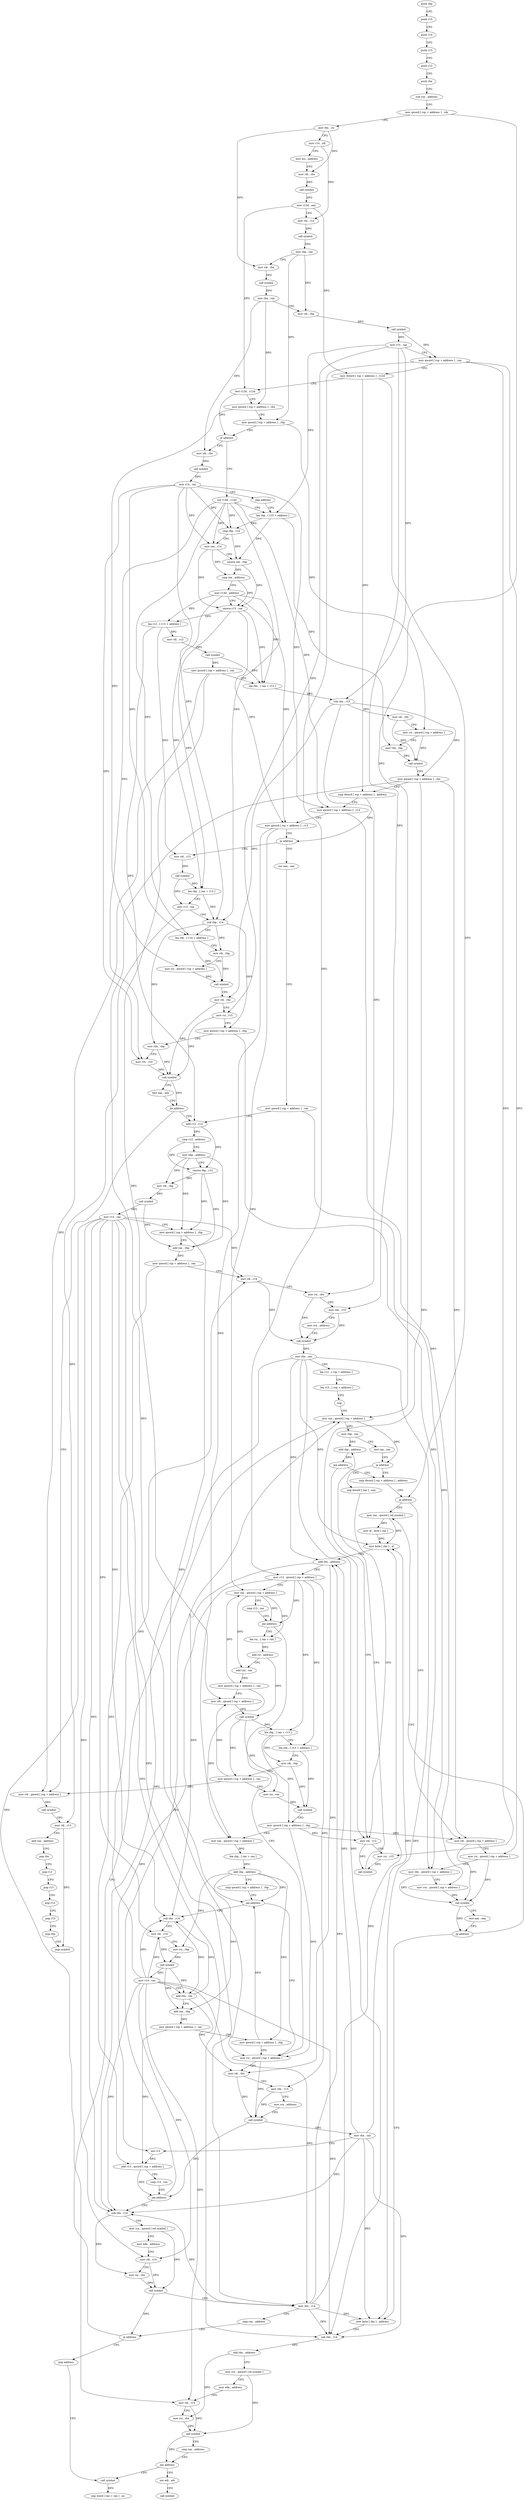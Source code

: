digraph "func" {
"4203824" [label = "push rbp" ]
"4203825" [label = "push r15" ]
"4203827" [label = "push r14" ]
"4203829" [label = "push r13" ]
"4203831" [label = "push r12" ]
"4203833" [label = "push rbx" ]
"4203834" [label = "sub rsp , address" ]
"4203838" [label = "mov qword [ rsp + address ] , rdx" ]
"4203843" [label = "mov rbx , rsi" ]
"4203846" [label = "mov r14 , rdi" ]
"4203849" [label = "mov esi , address" ]
"4203854" [label = "mov rdi , rbx" ]
"4203857" [label = "call symbol" ]
"4203862" [label = "mov r12d , eax" ]
"4203865" [label = "mov rdi , r14" ]
"4203868" [label = "call symbol" ]
"4203873" [label = "mov rbp , rax" ]
"4203876" [label = "mov rdi , rbx" ]
"4203879" [label = "call symbol" ]
"4203884" [label = "mov rbx , rax" ]
"4203887" [label = "mov rdi , rbp" ]
"4203890" [label = "call symbol" ]
"4203895" [label = "mov r15 , rax" ]
"4203898" [label = "mov qword [ rsp + address ] , rax" ]
"4203903" [label = "mov dword [ rsp + address ] , r12d" ]
"4203908" [label = "test r12d , r12d" ]
"4203911" [label = "mov qword [ rsp + address ] , rbx" ]
"4203916" [label = "mov qword [ rsp + address ] , rbp" ]
"4203921" [label = "je address" ]
"4203936" [label = "xor r14d , r14d" ]
"4203923" [label = "mov rdi , rbx" ]
"4203939" [label = "lea rbp , [ r15 + address ]" ]
"4203926" [label = "call symbol" ]
"4203931" [label = "mov r14 , rax" ]
"4203934" [label = "jmp address" ]
"4204122" [label = "xor eax , eax" ]
"4204124" [label = "mov qword [ rsp + address ] , rax" ]
"4204129" [label = "add r12 , r12" ]
"4204029" [label = "mov rdi , r12" ]
"4204032" [label = "call symbol" ]
"4204037" [label = "lea rbp , [ rax + r13 ]" ]
"4204041" [label = "mov r13 , rax" ]
"4204044" [label = "sub rbp , r14" ]
"4204047" [label = "lea rdx , [ r14 + address ]" ]
"4204051" [label = "mov rdi , rbp" ]
"4204054" [label = "mov rsi , qword [ rsp + address ]" ]
"4204059" [label = "call symbol" ]
"4204064" [label = "mov rdi , rbx" ]
"4204067" [label = "mov rsi , r15" ]
"4204070" [label = "mov qword [ rsp + address ] , rbp" ]
"4204075" [label = "mov rdx , rbp" ]
"4204078" [label = "mov rcx , r14" ]
"4204081" [label = "call symbol" ]
"4204086" [label = "test eax , eax" ]
"4204088" [label = "jle address" ]
"4204090" [label = "mov rdi , qword [ rsp + address ]" ]
"4203943" [label = "cmp rbp , r14" ]
"4203946" [label = "mov rax , r14" ]
"4203949" [label = "cmova rax , rbp" ]
"4203953" [label = "cmp rax , address" ]
"4203957" [label = "mov r13d , address" ]
"4203963" [label = "cmova r13 , rax" ]
"4203967" [label = "lea r12 , [ r13 + address ]" ]
"4203971" [label = "mov rdi , r12" ]
"4203974" [label = "call symbol" ]
"4203979" [label = "mov qword [ rsp + address ] , rax" ]
"4203984" [label = "lea rbx , [ rax + r13 ]" ]
"4203988" [label = "sub rbx , r15" ]
"4203991" [label = "mov rdi , rbx" ]
"4203994" [label = "mov rsi , qword [ rsp + address ]" ]
"4203999" [label = "mov rdx , rbp" ]
"4204002" [label = "call symbol" ]
"4204007" [label = "mov qword [ rsp + address ] , rbx" ]
"4204012" [label = "cmp dword [ rsp + address ] , address" ]
"4204017" [label = "mov qword [ rsp + address ] , r14" ]
"4204022" [label = "mov qword [ rsp + address ] , r13" ]
"4204027" [label = "je address" ]
"4204241" [label = "cmp dword [ rsp + address ] , address" ]
"4204246" [label = "je address" ]
"4204281" [label = "mov rax , qword [ rel symbol ]" ]
"4204248" [label = "mov rdi , qword [ rsp + address ]" ]
"4204221" [label = "nop dword [ rax ] , eax" ]
"4204224" [label = "mov rdi , r12" ]
"4204132" [label = "cmp r12 , address" ]
"4204139" [label = "mov ebp , address" ]
"4204144" [label = "cmova rbp , r12" ]
"4204148" [label = "mov rdi , rbp" ]
"4204151" [label = "call symbol" ]
"4204156" [label = "mov r14 , rax" ]
"4204159" [label = "mov qword [ rsp + address ] , rbp" ]
"4204164" [label = "add rax , rbp" ]
"4204167" [label = "mov qword [ rsp + address ] , rax" ]
"4204172" [label = "mov rdi , r14" ]
"4204175" [label = "mov rsi , rbx" ]
"4204178" [label = "mov rdx , r15" ]
"4204181" [label = "mov rcx , address" ]
"4204188" [label = "call symbol" ]
"4204193" [label = "mov rbx , rax" ]
"4204196" [label = "lea r12 , [ rsp + address ]" ]
"4204201" [label = "lea r15 , [ rsp + address ]" ]
"4204206" [label = "nop" ]
"4204208" [label = "mov rax , qword [ rsp + address ]" ]
"4204095" [label = "call symbol" ]
"4204100" [label = "mov rdi , r13" ]
"4204103" [label = "add rsp , address" ]
"4204107" [label = "pop rbx" ]
"4204108" [label = "pop r12" ]
"4204110" [label = "pop r13" ]
"4204112" [label = "pop r14" ]
"4204114" [label = "pop r15" ]
"4204116" [label = "pop rbp" ]
"4204117" [label = "jmp symbol" ]
"4204288" [label = "mov al , byte [ rax ]" ]
"4204290" [label = "mov byte [ rbx ] , al" ]
"4204292" [label = "add rbx , address" ]
"4204296" [label = "mov r13 , qword [ rsp + address ]" ]
"4204301" [label = "mov rax , qword [ rsp + address ]" ]
"4204306" [label = "cmp r13 , rax" ]
"4204309" [label = "jne address" ]
"4204419" [label = "mov rsi , qword [ rsp + address ]" ]
"4204311" [label = "lea rsi , [ rax + rax ]" ]
"4204253" [label = "mov rsi , qword [ rsp + address ]" ]
"4204258" [label = "mov rdx , qword [ rsp + address ]" ]
"4204263" [label = "mov rcx , qword [ rsp + address ]" ]
"4204268" [label = "call symbol" ]
"4204273" [label = "test eax , eax" ]
"4204275" [label = "jg address" ]
"4204503" [label = "mov byte [ rbx ] , address" ]
"4204227" [label = "mov rsi , r15" ]
"4204230" [label = "call symbol" ]
"4204235" [label = "add rbp , address" ]
"4204239" [label = "jne address" ]
"4204424" [label = "mov rdi , rbx" ]
"4204427" [label = "mov rdx , r13" ]
"4204430" [label = "mov rcx , address" ]
"4204437" [label = "call symbol" ]
"4204442" [label = "mov rbx , rax" ]
"4204445" [label = "not r13" ]
"4204448" [label = "add r13 , qword [ rsp + address ]" ]
"4204453" [label = "cmp r13 , rax" ]
"4204456" [label = "jae address" ]
"4204462" [label = "sub rbx , r14" ]
"4204315" [label = "add rsi , address" ]
"4204319" [label = "add rax , rax" ]
"4204322" [label = "mov qword [ rsp + address ] , rax" ]
"4204327" [label = "mov rdi , qword [ rsp + address ]" ]
"4204332" [label = "call symbol" ]
"4204337" [label = "lea rbp , [ rax + r13 ]" ]
"4204341" [label = "lea rdx , [ r13 + address ]" ]
"4204345" [label = "mov rdi , rbp" ]
"4204348" [label = "mov qword [ rsp + address ] , rax" ]
"4204353" [label = "mov rsi , rax" ]
"4204356" [label = "call symbol" ]
"4204361" [label = "mov qword [ rsp + address ] , rbp" ]
"4204366" [label = "mov rax , qword [ rsp + address ]" ]
"4204371" [label = "lea rbp , [ rax + rax ]" ]
"4204375" [label = "add rbp , address" ]
"4204379" [label = "cmp qword [ rsp + address ] , rbp" ]
"4204384" [label = "jae address" ]
"4204386" [label = "sub rbx , r14" ]
"4204506" [label = "sub rbx , r14" ]
"4204509" [label = "add rbx , address" ]
"4204513" [label = "mov rcx , qword [ rel symbol ]" ]
"4204520" [label = "mov edx , address" ]
"4204525" [label = "mov rdi , r14" ]
"4204528" [label = "mov rsi , rbx" ]
"4204531" [label = "call symbol" ]
"4204536" [label = "cmp rax , address" ]
"4204540" [label = "jne address" ]
"4204549" [label = "call symbol" ]
"4204542" [label = "xor edi , edi" ]
"4204213" [label = "mov rbp , rax" ]
"4204216" [label = "test rax , rax" ]
"4204219" [label = "je address" ]
"4204465" [label = "mov rcx , qword [ rel symbol ]" ]
"4204472" [label = "mov edx , address" ]
"4204477" [label = "mov rdi , r14" ]
"4204480" [label = "mov rsi , rbx" ]
"4204483" [label = "call symbol" ]
"4204488" [label = "mov rbx , r14" ]
"4204491" [label = "cmp rax , address" ]
"4204495" [label = "je address" ]
"4204501" [label = "jmp address" ]
"4204389" [label = "mov rdi , r14" ]
"4204392" [label = "mov rsi , rbp" ]
"4204395" [label = "call symbol" ]
"4204400" [label = "mov r14 , rax" ]
"4204403" [label = "add rbx , rax" ]
"4204406" [label = "add rax , rbp" ]
"4204409" [label = "mov qword [ rsp + address ] , rax" ]
"4204414" [label = "mov qword [ rsp + address ] , rbp" ]
"4204554" [label = "nop word [ rax + rax ] , ax" ]
"4204544" [label = "call symbol" ]
"4203824" -> "4203825" [ label = "CFG" ]
"4203825" -> "4203827" [ label = "CFG" ]
"4203827" -> "4203829" [ label = "CFG" ]
"4203829" -> "4203831" [ label = "CFG" ]
"4203831" -> "4203833" [ label = "CFG" ]
"4203833" -> "4203834" [ label = "CFG" ]
"4203834" -> "4203838" [ label = "CFG" ]
"4203838" -> "4203843" [ label = "CFG" ]
"4203838" -> "4204208" [ label = "DFG" ]
"4203843" -> "4203846" [ label = "CFG" ]
"4203843" -> "4203854" [ label = "DFG" ]
"4203843" -> "4203876" [ label = "DFG" ]
"4203846" -> "4203849" [ label = "CFG" ]
"4203846" -> "4203865" [ label = "DFG" ]
"4203849" -> "4203854" [ label = "CFG" ]
"4203854" -> "4203857" [ label = "DFG" ]
"4203857" -> "4203862" [ label = "DFG" ]
"4203862" -> "4203865" [ label = "CFG" ]
"4203862" -> "4203903" [ label = "DFG" ]
"4203862" -> "4203908" [ label = "DFG" ]
"4203865" -> "4203868" [ label = "DFG" ]
"4203868" -> "4203873" [ label = "DFG" ]
"4203873" -> "4203876" [ label = "CFG" ]
"4203873" -> "4203887" [ label = "DFG" ]
"4203873" -> "4203916" [ label = "DFG" ]
"4203876" -> "4203879" [ label = "DFG" ]
"4203879" -> "4203884" [ label = "DFG" ]
"4203884" -> "4203887" [ label = "CFG" ]
"4203884" -> "4203911" [ label = "DFG" ]
"4203884" -> "4203923" [ label = "DFG" ]
"4203887" -> "4203890" [ label = "DFG" ]
"4203890" -> "4203895" [ label = "DFG" ]
"4203890" -> "4203898" [ label = "DFG" ]
"4203895" -> "4203898" [ label = "CFG" ]
"4203895" -> "4203939" [ label = "DFG" ]
"4203895" -> "4203988" [ label = "DFG" ]
"4203895" -> "4204067" [ label = "DFG" ]
"4203895" -> "4204178" [ label = "DFG" ]
"4203898" -> "4203903" [ label = "CFG" ]
"4203898" -> "4204296" [ label = "DFG" ]
"4203898" -> "4204253" [ label = "DFG" ]
"4203898" -> "4204227" [ label = "DFG" ]
"4203903" -> "4203908" [ label = "CFG" ]
"4203903" -> "4204012" [ label = "DFG" ]
"4203903" -> "4204246" [ label = "DFG" ]
"4203908" -> "4203911" [ label = "CFG" ]
"4203908" -> "4203921" [ label = "DFG" ]
"4203911" -> "4203916" [ label = "CFG" ]
"4203911" -> "4204054" [ label = "DFG" ]
"4203916" -> "4203921" [ label = "CFG" ]
"4203916" -> "4203994" [ label = "DFG" ]
"4203921" -> "4203936" [ label = "CFG" ]
"4203921" -> "4203923" [ label = "CFG" ]
"4203936" -> "4203939" [ label = "CFG" ]
"4203936" -> "4203943" [ label = "DFG" ]
"4203936" -> "4203946" [ label = "DFG" ]
"4203936" -> "4204017" [ label = "DFG" ]
"4203936" -> "4204044" [ label = "DFG" ]
"4203936" -> "4204047" [ label = "DFG" ]
"4203936" -> "4204078" [ label = "DFG" ]
"4203923" -> "4203926" [ label = "DFG" ]
"4203939" -> "4203943" [ label = "DFG" ]
"4203939" -> "4203949" [ label = "DFG" ]
"4203939" -> "4203999" [ label = "DFG" ]
"4203926" -> "4203931" [ label = "DFG" ]
"4203931" -> "4203934" [ label = "CFG" ]
"4203931" -> "4203943" [ label = "DFG" ]
"4203931" -> "4203946" [ label = "DFG" ]
"4203931" -> "4204017" [ label = "DFG" ]
"4203931" -> "4204044" [ label = "DFG" ]
"4203931" -> "4204047" [ label = "DFG" ]
"4203931" -> "4204078" [ label = "DFG" ]
"4203934" -> "4203939" [ label = "CFG" ]
"4204122" -> "4204124" [ label = "CFG" ]
"4204124" -> "4204129" [ label = "CFG" ]
"4204124" -> "4204258" [ label = "DFG" ]
"4204129" -> "4204132" [ label = "DFG" ]
"4204129" -> "4204144" [ label = "DFG" ]
"4204029" -> "4204032" [ label = "DFG" ]
"4204032" -> "4204037" [ label = "DFG" ]
"4204032" -> "4204041" [ label = "DFG" ]
"4204037" -> "4204041" [ label = "CFG" ]
"4204037" -> "4204044" [ label = "DFG" ]
"4204041" -> "4204044" [ label = "CFG" ]
"4204041" -> "4204100" [ label = "DFG" ]
"4204044" -> "4204047" [ label = "CFG" ]
"4204044" -> "4204051" [ label = "DFG" ]
"4204044" -> "4204070" [ label = "DFG" ]
"4204044" -> "4204075" [ label = "DFG" ]
"4204047" -> "4204051" [ label = "CFG" ]
"4204047" -> "4204059" [ label = "DFG" ]
"4204051" -> "4204054" [ label = "CFG" ]
"4204051" -> "4204059" [ label = "DFG" ]
"4204054" -> "4204059" [ label = "DFG" ]
"4204059" -> "4204064" [ label = "CFG" ]
"4204064" -> "4204067" [ label = "CFG" ]
"4204064" -> "4204081" [ label = "DFG" ]
"4204067" -> "4204070" [ label = "CFG" ]
"4204067" -> "4204081" [ label = "DFG" ]
"4204070" -> "4204075" [ label = "CFG" ]
"4204070" -> "4204258" [ label = "DFG" ]
"4204075" -> "4204078" [ label = "CFG" ]
"4204075" -> "4204081" [ label = "DFG" ]
"4204078" -> "4204081" [ label = "DFG" ]
"4204081" -> "4204086" [ label = "CFG" ]
"4204081" -> "4204088" [ label = "DFG" ]
"4204086" -> "4204088" [ label = "CFG" ]
"4204088" -> "4204129" [ label = "CFG" ]
"4204088" -> "4204090" [ label = "CFG" ]
"4204090" -> "4204095" [ label = "DFG" ]
"4203943" -> "4203946" [ label = "CFG" ]
"4203943" -> "4203949" [ label = "DFG" ]
"4203946" -> "4203949" [ label = "CFG" ]
"4203946" -> "4203953" [ label = "DFG" ]
"4203946" -> "4203963" [ label = "DFG" ]
"4203949" -> "4203953" [ label = "DFG" ]
"4203949" -> "4203963" [ label = "DFG" ]
"4203953" -> "4203957" [ label = "CFG" ]
"4203953" -> "4203963" [ label = "DFG" ]
"4203957" -> "4203963" [ label = "CFG" ]
"4203957" -> "4203967" [ label = "DFG" ]
"4203957" -> "4203984" [ label = "DFG" ]
"4203957" -> "4204022" [ label = "DFG" ]
"4203957" -> "4204037" [ label = "DFG" ]
"4203963" -> "4203967" [ label = "DFG" ]
"4203963" -> "4203984" [ label = "DFG" ]
"4203963" -> "4204022" [ label = "DFG" ]
"4203963" -> "4204037" [ label = "DFG" ]
"4203967" -> "4203971" [ label = "DFG" ]
"4203967" -> "4204029" [ label = "DFG" ]
"4203967" -> "4204129" [ label = "DFG" ]
"4203971" -> "4203974" [ label = "DFG" ]
"4203974" -> "4203979" [ label = "DFG" ]
"4203974" -> "4203984" [ label = "DFG" ]
"4203979" -> "4203984" [ label = "CFG" ]
"4203979" -> "4204090" [ label = "DFG" ]
"4203979" -> "4204327" [ label = "DFG" ]
"4203984" -> "4203988" [ label = "DFG" ]
"4203988" -> "4203991" [ label = "DFG" ]
"4203988" -> "4204007" [ label = "DFG" ]
"4203988" -> "4204064" [ label = "DFG" ]
"4203988" -> "4204175" [ label = "DFG" ]
"4203991" -> "4203994" [ label = "CFG" ]
"4203991" -> "4204002" [ label = "DFG" ]
"4203994" -> "4203999" [ label = "CFG" ]
"4203994" -> "4204002" [ label = "DFG" ]
"4203999" -> "4204002" [ label = "DFG" ]
"4204002" -> "4204007" [ label = "CFG" ]
"4204007" -> "4204012" [ label = "CFG" ]
"4204007" -> "4204248" [ label = "DFG" ]
"4204007" -> "4204419" [ label = "DFG" ]
"4204007" -> "4204224" [ label = "DFG" ]
"4204012" -> "4204017" [ label = "CFG" ]
"4204012" -> "4204027" [ label = "DFG" ]
"4204017" -> "4204022" [ label = "CFG" ]
"4204017" -> "4204263" [ label = "DFG" ]
"4204022" -> "4204027" [ label = "CFG" ]
"4204022" -> "4204301" [ label = "DFG" ]
"4204022" -> "4204366" [ label = "DFG" ]
"4204027" -> "4204122" [ label = "CFG" ]
"4204027" -> "4204029" [ label = "CFG" ]
"4204241" -> "4204246" [ label = "CFG" ]
"4204246" -> "4204281" [ label = "CFG" ]
"4204246" -> "4204248" [ label = "CFG" ]
"4204281" -> "4204288" [ label = "DFG" ]
"4204281" -> "4204290" [ label = "DFG" ]
"4204248" -> "4204253" [ label = "CFG" ]
"4204248" -> "4204268" [ label = "DFG" ]
"4204221" -> "4204224" [ label = "CFG" ]
"4204224" -> "4204227" [ label = "CFG" ]
"4204224" -> "4204230" [ label = "DFG" ]
"4204132" -> "4204139" [ label = "CFG" ]
"4204132" -> "4204144" [ label = "DFG" ]
"4204139" -> "4204144" [ label = "CFG" ]
"4204139" -> "4204148" [ label = "DFG" ]
"4204139" -> "4204159" [ label = "DFG" ]
"4204139" -> "4204164" [ label = "DFG" ]
"4204144" -> "4204148" [ label = "DFG" ]
"4204144" -> "4204159" [ label = "DFG" ]
"4204144" -> "4204164" [ label = "DFG" ]
"4204148" -> "4204151" [ label = "DFG" ]
"4204151" -> "4204156" [ label = "DFG" ]
"4204151" -> "4204164" [ label = "DFG" ]
"4204156" -> "4204159" [ label = "CFG" ]
"4204156" -> "4204172" [ label = "DFG" ]
"4204156" -> "4204506" [ label = "DFG" ]
"4204156" -> "4204525" [ label = "DFG" ]
"4204156" -> "4204462" [ label = "DFG" ]
"4204156" -> "4204477" [ label = "DFG" ]
"4204156" -> "4204488" [ label = "DFG" ]
"4204156" -> "4204386" [ label = "DFG" ]
"4204156" -> "4204389" [ label = "DFG" ]
"4204159" -> "4204164" [ label = "CFG" ]
"4204159" -> "4204384" [ label = "DFG" ]
"4204164" -> "4204167" [ label = "DFG" ]
"4204167" -> "4204172" [ label = "CFG" ]
"4204167" -> "4204448" [ label = "DFG" ]
"4204172" -> "4204175" [ label = "CFG" ]
"4204172" -> "4204188" [ label = "DFG" ]
"4204175" -> "4204178" [ label = "CFG" ]
"4204175" -> "4204188" [ label = "DFG" ]
"4204178" -> "4204181" [ label = "CFG" ]
"4204178" -> "4204188" [ label = "DFG" ]
"4204181" -> "4204188" [ label = "CFG" ]
"4204188" -> "4204193" [ label = "DFG" ]
"4204193" -> "4204196" [ label = "CFG" ]
"4204193" -> "4204290" [ label = "DFG" ]
"4204193" -> "4204292" [ label = "DFG" ]
"4204193" -> "4204503" [ label = "DFG" ]
"4204193" -> "4204506" [ label = "DFG" ]
"4204193" -> "4204462" [ label = "DFG" ]
"4204196" -> "4204201" [ label = "CFG" ]
"4204201" -> "4204206" [ label = "CFG" ]
"4204206" -> "4204208" [ label = "CFG" ]
"4204208" -> "4204213" [ label = "DFG" ]
"4204208" -> "4204219" [ label = "DFG" ]
"4204095" -> "4204100" [ label = "CFG" ]
"4204100" -> "4204103" [ label = "CFG" ]
"4204100" -> "4204117" [ label = "DFG" ]
"4204103" -> "4204107" [ label = "CFG" ]
"4204107" -> "4204108" [ label = "CFG" ]
"4204108" -> "4204110" [ label = "CFG" ]
"4204110" -> "4204112" [ label = "CFG" ]
"4204112" -> "4204114" [ label = "CFG" ]
"4204114" -> "4204116" [ label = "CFG" ]
"4204116" -> "4204117" [ label = "CFG" ]
"4204288" -> "4204290" [ label = "DFG" ]
"4204290" -> "4204292" [ label = "CFG" ]
"4204292" -> "4204296" [ label = "CFG" ]
"4204292" -> "4204424" [ label = "DFG" ]
"4204292" -> "4204386" [ label = "DFG" ]
"4204296" -> "4204301" [ label = "CFG" ]
"4204296" -> "4204309" [ label = "DFG" ]
"4204296" -> "4204427" [ label = "DFG" ]
"4204296" -> "4204445" [ label = "DFG" ]
"4204296" -> "4204337" [ label = "DFG" ]
"4204296" -> "4204341" [ label = "DFG" ]
"4204301" -> "4204306" [ label = "CFG" ]
"4204301" -> "4204309" [ label = "DFG" ]
"4204301" -> "4204311" [ label = "DFG" ]
"4204301" -> "4204319" [ label = "DFG" ]
"4204306" -> "4204309" [ label = "CFG" ]
"4204309" -> "4204419" [ label = "CFG" ]
"4204309" -> "4204311" [ label = "CFG" ]
"4204419" -> "4204424" [ label = "CFG" ]
"4204419" -> "4204437" [ label = "DFG" ]
"4204311" -> "4204315" [ label = "DFG" ]
"4204253" -> "4204258" [ label = "CFG" ]
"4204253" -> "4204268" [ label = "DFG" ]
"4204258" -> "4204263" [ label = "CFG" ]
"4204258" -> "4204268" [ label = "DFG" ]
"4204263" -> "4204268" [ label = "DFG" ]
"4204268" -> "4204273" [ label = "CFG" ]
"4204268" -> "4204275" [ label = "DFG" ]
"4204273" -> "4204275" [ label = "CFG" ]
"4204275" -> "4204503" [ label = "CFG" ]
"4204275" -> "4204281" [ label = "CFG" ]
"4204503" -> "4204506" [ label = "CFG" ]
"4204227" -> "4204230" [ label = "DFG" ]
"4204230" -> "4204235" [ label = "CFG" ]
"4204235" -> "4204239" [ label = "DFG" ]
"4204239" -> "4204224" [ label = "CFG" ]
"4204239" -> "4204241" [ label = "CFG" ]
"4204424" -> "4204427" [ label = "CFG" ]
"4204424" -> "4204437" [ label = "DFG" ]
"4204427" -> "4204430" [ label = "CFG" ]
"4204427" -> "4204437" [ label = "DFG" ]
"4204430" -> "4204437" [ label = "CFG" ]
"4204437" -> "4204442" [ label = "DFG" ]
"4204437" -> "4204456" [ label = "DFG" ]
"4204442" -> "4204445" [ label = "CFG" ]
"4204442" -> "4204292" [ label = "DFG" ]
"4204442" -> "4204290" [ label = "DFG" ]
"4204442" -> "4204503" [ label = "DFG" ]
"4204442" -> "4204506" [ label = "DFG" ]
"4204442" -> "4204462" [ label = "DFG" ]
"4204445" -> "4204448" [ label = "DFG" ]
"4204448" -> "4204453" [ label = "CFG" ]
"4204448" -> "4204456" [ label = "DFG" ]
"4204453" -> "4204456" [ label = "CFG" ]
"4204456" -> "4204208" [ label = "CFG" ]
"4204456" -> "4204462" [ label = "CFG" ]
"4204462" -> "4204465" [ label = "CFG" ]
"4204462" -> "4204480" [ label = "DFG" ]
"4204315" -> "4204319" [ label = "CFG" ]
"4204315" -> "4204332" [ label = "DFG" ]
"4204319" -> "4204322" [ label = "DFG" ]
"4204322" -> "4204327" [ label = "CFG" ]
"4204322" -> "4204301" [ label = "DFG" ]
"4204322" -> "4204366" [ label = "DFG" ]
"4204327" -> "4204332" [ label = "DFG" ]
"4204332" -> "4204337" [ label = "DFG" ]
"4204332" -> "4204348" [ label = "DFG" ]
"4204332" -> "4204353" [ label = "DFG" ]
"4204337" -> "4204341" [ label = "CFG" ]
"4204337" -> "4204345" [ label = "DFG" ]
"4204337" -> "4204361" [ label = "DFG" ]
"4204341" -> "4204345" [ label = "CFG" ]
"4204341" -> "4204356" [ label = "DFG" ]
"4204345" -> "4204348" [ label = "CFG" ]
"4204345" -> "4204356" [ label = "DFG" ]
"4204348" -> "4204353" [ label = "CFG" ]
"4204348" -> "4204090" [ label = "DFG" ]
"4204348" -> "4204327" [ label = "DFG" ]
"4204353" -> "4204356" [ label = "DFG" ]
"4204356" -> "4204361" [ label = "CFG" ]
"4204361" -> "4204366" [ label = "CFG" ]
"4204361" -> "4204248" [ label = "DFG" ]
"4204361" -> "4204224" [ label = "DFG" ]
"4204361" -> "4204419" [ label = "DFG" ]
"4204366" -> "4204371" [ label = "DFG" ]
"4204371" -> "4204375" [ label = "DFG" ]
"4204375" -> "4204379" [ label = "CFG" ]
"4204375" -> "4204384" [ label = "DFG" ]
"4204375" -> "4204392" [ label = "DFG" ]
"4204375" -> "4204406" [ label = "DFG" ]
"4204375" -> "4204414" [ label = "DFG" ]
"4204379" -> "4204384" [ label = "CFG" ]
"4204384" -> "4204419" [ label = "CFG" ]
"4204384" -> "4204386" [ label = "CFG" ]
"4204386" -> "4204389" [ label = "CFG" ]
"4204386" -> "4204403" [ label = "DFG" ]
"4204506" -> "4204509" [ label = "DFG" ]
"4204509" -> "4204513" [ label = "CFG" ]
"4204509" -> "4204528" [ label = "DFG" ]
"4204513" -> "4204520" [ label = "CFG" ]
"4204513" -> "4204531" [ label = "DFG" ]
"4204520" -> "4204525" [ label = "CFG" ]
"4204525" -> "4204528" [ label = "CFG" ]
"4204525" -> "4204531" [ label = "DFG" ]
"4204528" -> "4204531" [ label = "DFG" ]
"4204531" -> "4204536" [ label = "CFG" ]
"4204531" -> "4204540" [ label = "DFG" ]
"4204536" -> "4204540" [ label = "CFG" ]
"4204540" -> "4204549" [ label = "CFG" ]
"4204540" -> "4204542" [ label = "CFG" ]
"4204549" -> "4204554" [ label = "DFG" ]
"4204542" -> "4204544" [ label = "CFG" ]
"4204213" -> "4204216" [ label = "CFG" ]
"4204213" -> "4204235" [ label = "DFG" ]
"4204216" -> "4204219" [ label = "CFG" ]
"4204219" -> "4204241" [ label = "CFG" ]
"4204219" -> "4204221" [ label = "CFG" ]
"4204465" -> "4204472" [ label = "CFG" ]
"4204465" -> "4204483" [ label = "DFG" ]
"4204472" -> "4204477" [ label = "CFG" ]
"4204477" -> "4204480" [ label = "CFG" ]
"4204477" -> "4204483" [ label = "DFG" ]
"4204480" -> "4204483" [ label = "DFG" ]
"4204483" -> "4204488" [ label = "CFG" ]
"4204483" -> "4204495" [ label = "DFG" ]
"4204488" -> "4204491" [ label = "CFG" ]
"4204488" -> "4204292" [ label = "DFG" ]
"4204488" -> "4204503" [ label = "DFG" ]
"4204488" -> "4204290" [ label = "DFG" ]
"4204488" -> "4204506" [ label = "DFG" ]
"4204488" -> "4204462" [ label = "DFG" ]
"4204491" -> "4204495" [ label = "CFG" ]
"4204495" -> "4204208" [ label = "CFG" ]
"4204495" -> "4204501" [ label = "CFG" ]
"4204501" -> "4204549" [ label = "CFG" ]
"4204389" -> "4204392" [ label = "CFG" ]
"4204389" -> "4204395" [ label = "DFG" ]
"4204392" -> "4204395" [ label = "DFG" ]
"4204395" -> "4204400" [ label = "DFG" ]
"4204395" -> "4204403" [ label = "DFG" ]
"4204395" -> "4204406" [ label = "DFG" ]
"4204400" -> "4204403" [ label = "CFG" ]
"4204400" -> "4204172" [ label = "DFG" ]
"4204400" -> "4204506" [ label = "DFG" ]
"4204400" -> "4204525" [ label = "DFG" ]
"4204400" -> "4204462" [ label = "DFG" ]
"4204400" -> "4204477" [ label = "DFG" ]
"4204400" -> "4204488" [ label = "DFG" ]
"4204400" -> "4204386" [ label = "DFG" ]
"4204400" -> "4204389" [ label = "DFG" ]
"4204403" -> "4204406" [ label = "CFG" ]
"4204403" -> "4204424" [ label = "DFG" ]
"4204403" -> "4204386" [ label = "DFG" ]
"4204406" -> "4204409" [ label = "DFG" ]
"4204409" -> "4204414" [ label = "CFG" ]
"4204409" -> "4204448" [ label = "DFG" ]
"4204414" -> "4204419" [ label = "CFG" ]
"4204414" -> "4204384" [ label = "DFG" ]
}
